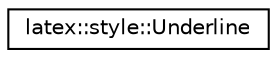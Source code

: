 digraph G
{
  edge [fontname="Helvetica",fontsize="10",labelfontname="Helvetica",labelfontsize="10"];
  node [fontname="Helvetica",fontsize="10",shape=record];
  rankdir="LR";
  Node1 [label="latex::style::Underline",height=0.2,width=0.4,color="black", fillcolor="white", style="filled",URL="$classlatex_1_1style_1_1Underline.html"];
}
